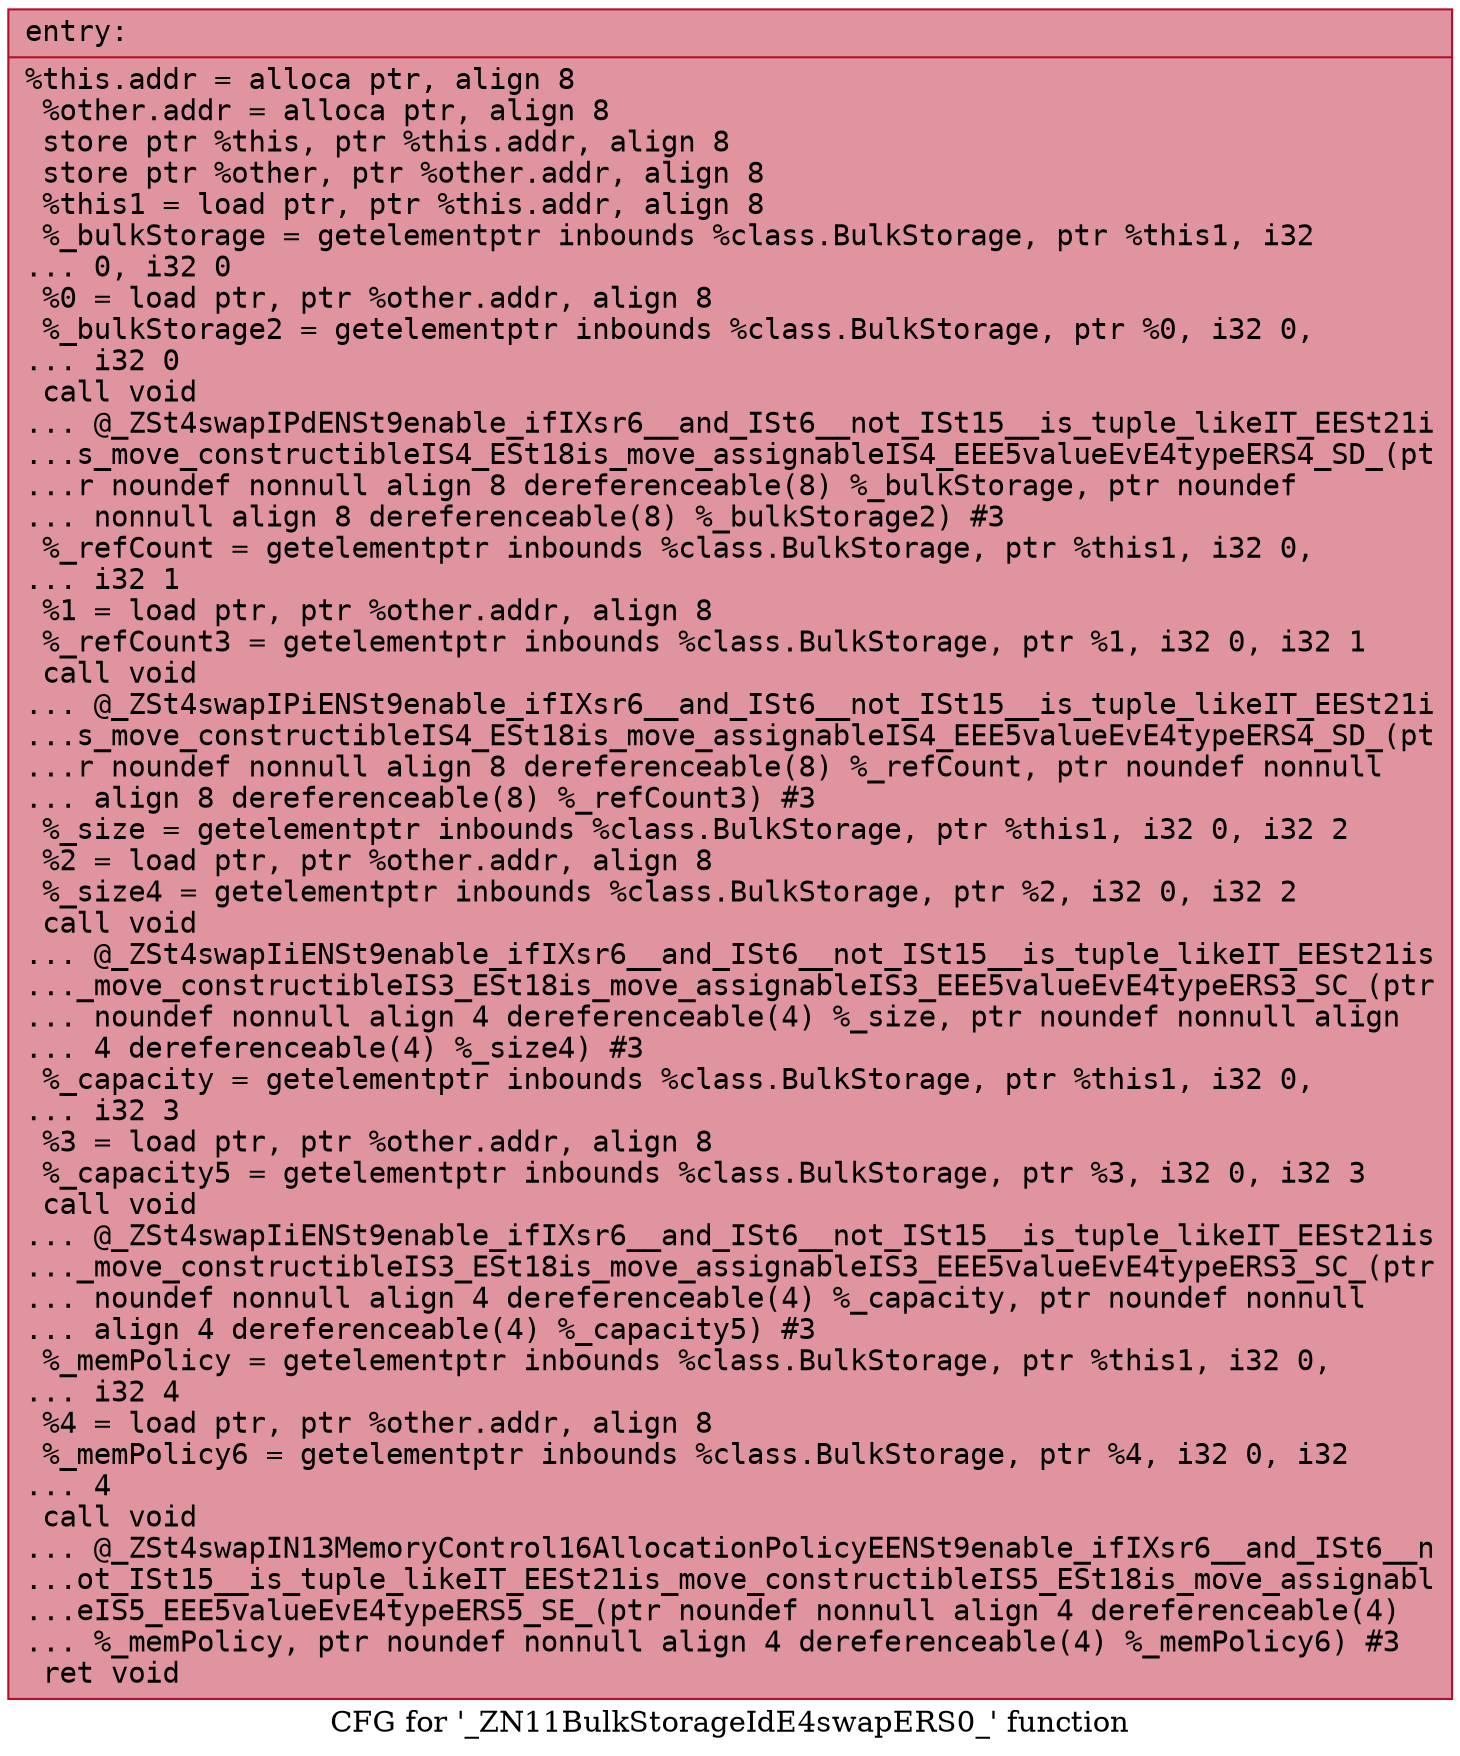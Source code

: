 digraph "CFG for '_ZN11BulkStorageIdE4swapERS0_' function" {
	label="CFG for '_ZN11BulkStorageIdE4swapERS0_' function";

	Node0x556c3c822e20 [shape=record,color="#b70d28ff", style=filled, fillcolor="#b70d2870" fontname="Courier",label="{entry:\l|  %this.addr = alloca ptr, align 8\l  %other.addr = alloca ptr, align 8\l  store ptr %this, ptr %this.addr, align 8\l  store ptr %other, ptr %other.addr, align 8\l  %this1 = load ptr, ptr %this.addr, align 8\l  %_bulkStorage = getelementptr inbounds %class.BulkStorage, ptr %this1, i32\l... 0, i32 0\l  %0 = load ptr, ptr %other.addr, align 8\l  %_bulkStorage2 = getelementptr inbounds %class.BulkStorage, ptr %0, i32 0,\l... i32 0\l  call void\l... @_ZSt4swapIPdENSt9enable_ifIXsr6__and_ISt6__not_ISt15__is_tuple_likeIT_EESt21i\l...s_move_constructibleIS4_ESt18is_move_assignableIS4_EEE5valueEvE4typeERS4_SD_(pt\l...r noundef nonnull align 8 dereferenceable(8) %_bulkStorage, ptr noundef\l... nonnull align 8 dereferenceable(8) %_bulkStorage2) #3\l  %_refCount = getelementptr inbounds %class.BulkStorage, ptr %this1, i32 0,\l... i32 1\l  %1 = load ptr, ptr %other.addr, align 8\l  %_refCount3 = getelementptr inbounds %class.BulkStorage, ptr %1, i32 0, i32 1\l  call void\l... @_ZSt4swapIPiENSt9enable_ifIXsr6__and_ISt6__not_ISt15__is_tuple_likeIT_EESt21i\l...s_move_constructibleIS4_ESt18is_move_assignableIS4_EEE5valueEvE4typeERS4_SD_(pt\l...r noundef nonnull align 8 dereferenceable(8) %_refCount, ptr noundef nonnull\l... align 8 dereferenceable(8) %_refCount3) #3\l  %_size = getelementptr inbounds %class.BulkStorage, ptr %this1, i32 0, i32 2\l  %2 = load ptr, ptr %other.addr, align 8\l  %_size4 = getelementptr inbounds %class.BulkStorage, ptr %2, i32 0, i32 2\l  call void\l... @_ZSt4swapIiENSt9enable_ifIXsr6__and_ISt6__not_ISt15__is_tuple_likeIT_EESt21is\l..._move_constructibleIS3_ESt18is_move_assignableIS3_EEE5valueEvE4typeERS3_SC_(ptr\l... noundef nonnull align 4 dereferenceable(4) %_size, ptr noundef nonnull align\l... 4 dereferenceable(4) %_size4) #3\l  %_capacity = getelementptr inbounds %class.BulkStorage, ptr %this1, i32 0,\l... i32 3\l  %3 = load ptr, ptr %other.addr, align 8\l  %_capacity5 = getelementptr inbounds %class.BulkStorage, ptr %3, i32 0, i32 3\l  call void\l... @_ZSt4swapIiENSt9enable_ifIXsr6__and_ISt6__not_ISt15__is_tuple_likeIT_EESt21is\l..._move_constructibleIS3_ESt18is_move_assignableIS3_EEE5valueEvE4typeERS3_SC_(ptr\l... noundef nonnull align 4 dereferenceable(4) %_capacity, ptr noundef nonnull\l... align 4 dereferenceable(4) %_capacity5) #3\l  %_memPolicy = getelementptr inbounds %class.BulkStorage, ptr %this1, i32 0,\l... i32 4\l  %4 = load ptr, ptr %other.addr, align 8\l  %_memPolicy6 = getelementptr inbounds %class.BulkStorage, ptr %4, i32 0, i32\l... 4\l  call void\l... @_ZSt4swapIN13MemoryControl16AllocationPolicyEENSt9enable_ifIXsr6__and_ISt6__n\l...ot_ISt15__is_tuple_likeIT_EESt21is_move_constructibleIS5_ESt18is_move_assignabl\l...eIS5_EEE5valueEvE4typeERS5_SE_(ptr noundef nonnull align 4 dereferenceable(4)\l... %_memPolicy, ptr noundef nonnull align 4 dereferenceable(4) %_memPolicy6) #3\l  ret void\l}"];
}
